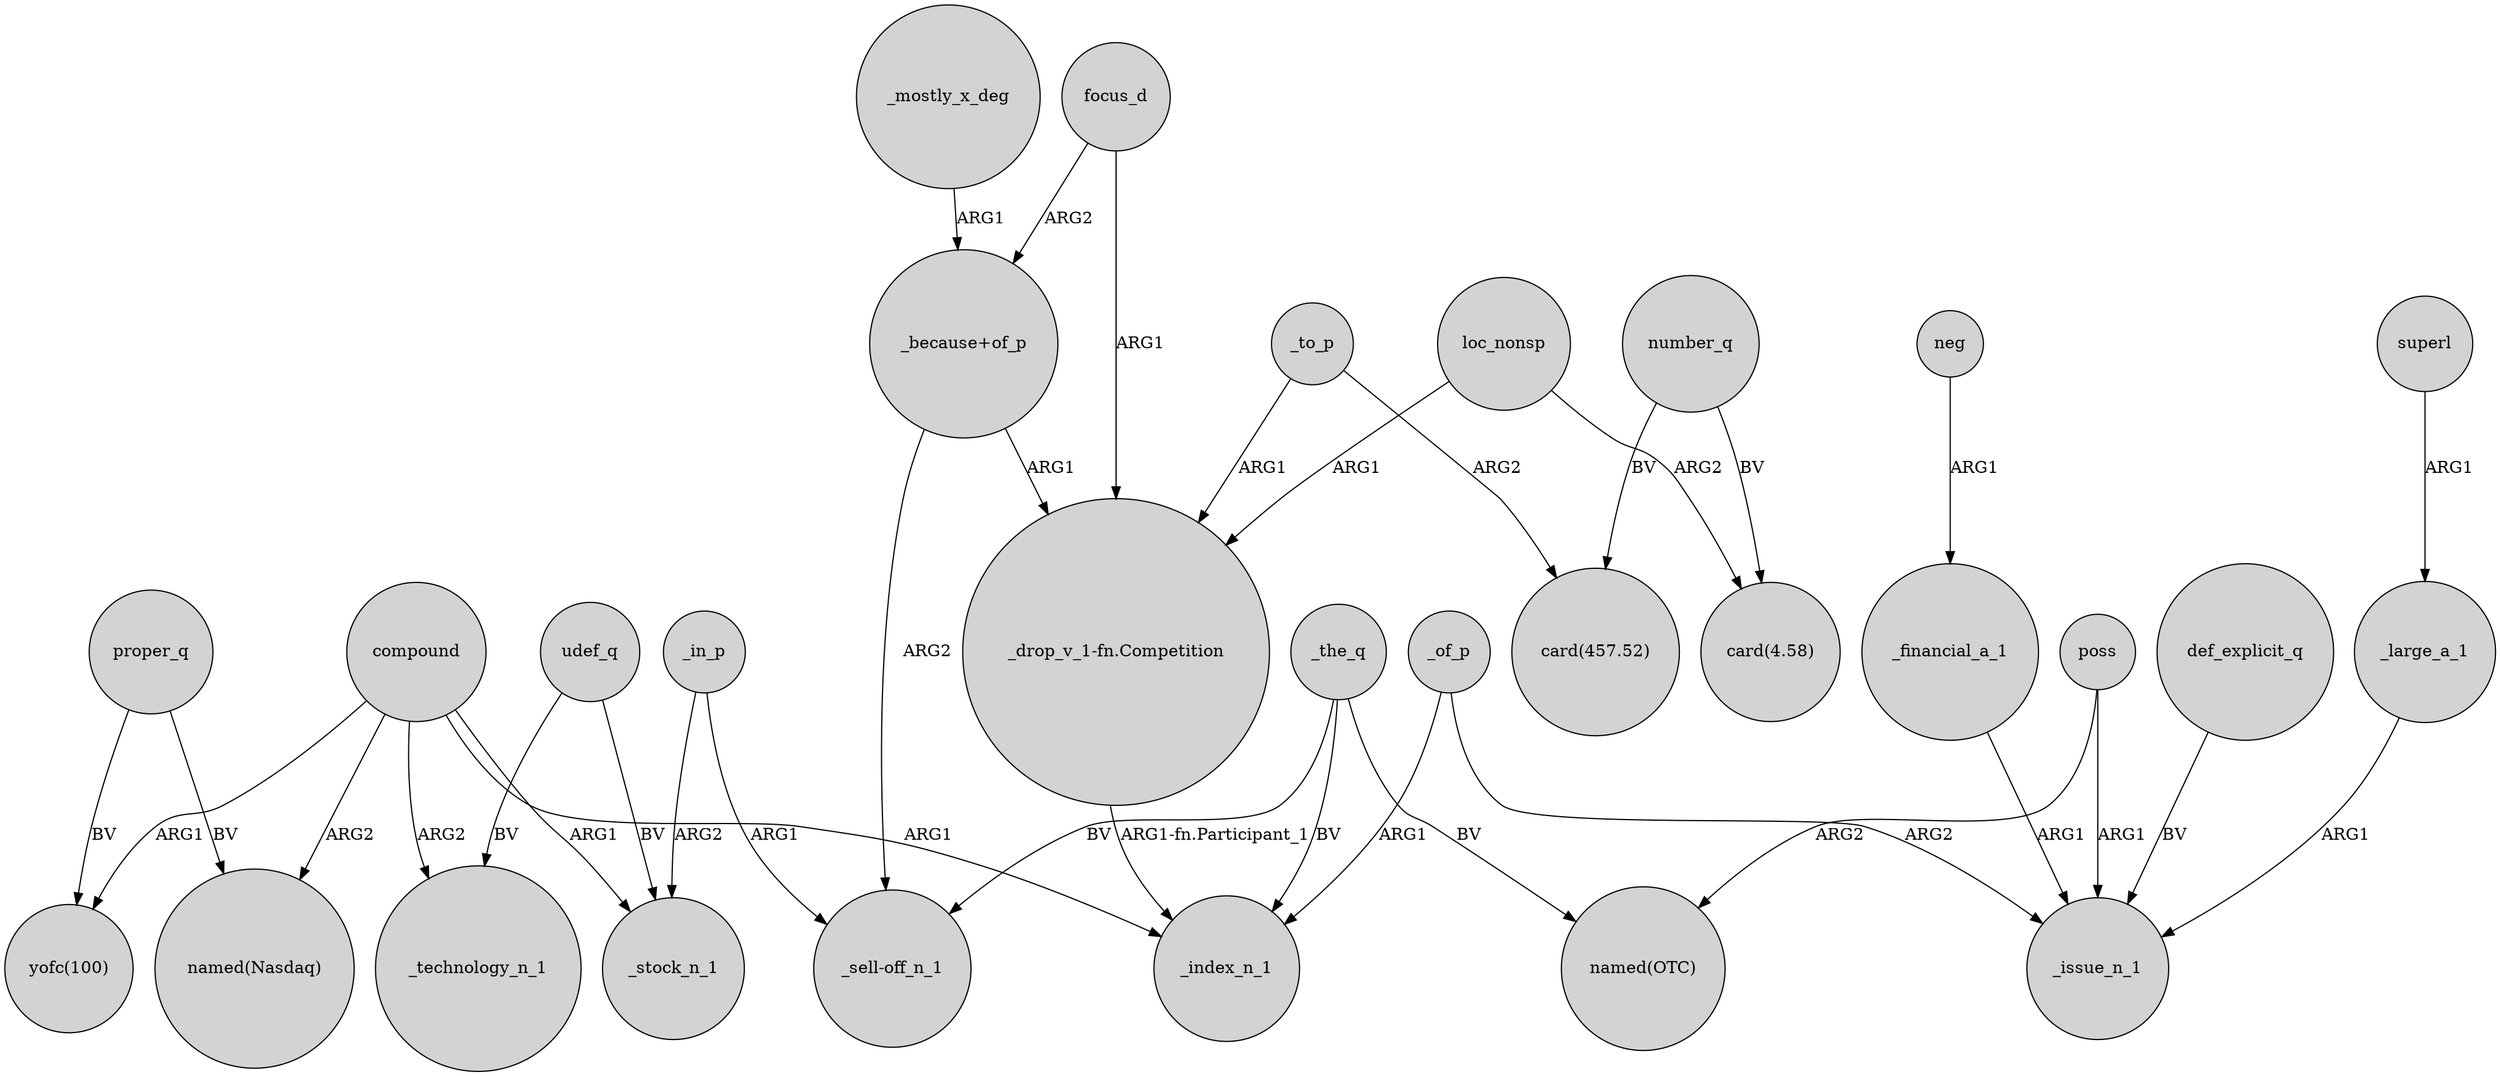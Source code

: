 digraph {
	node [shape=circle style=filled]
	_to_p -> "_drop_v_1-fn.Competition" [label=ARG1]
	def_explicit_q -> _issue_n_1 [label=BV]
	_in_p -> "_sell-off_n_1" [label=ARG1]
	compound -> "yofc(100)" [label=ARG1]
	proper_q -> "named(Nasdaq)" [label=BV]
	superl -> _large_a_1 [label=ARG1]
	loc_nonsp -> "card(4.58)" [label=ARG2]
	_of_p -> _issue_n_1 [label=ARG2]
	"_because+of_p" -> "_drop_v_1-fn.Competition" [label=ARG1]
	loc_nonsp -> "_drop_v_1-fn.Competition" [label=ARG1]
	_financial_a_1 -> _issue_n_1 [label=ARG1]
	_the_q -> _index_n_1 [label=BV]
	poss -> _issue_n_1 [label=ARG1]
	_the_q -> "_sell-off_n_1" [label=BV]
	number_q -> "card(457.52)" [label=BV]
	compound -> _stock_n_1 [label=ARG1]
	udef_q -> _technology_n_1 [label=BV]
	compound -> _technology_n_1 [label=ARG2]
	udef_q -> _stock_n_1 [label=BV]
	"_drop_v_1-fn.Competition" -> _index_n_1 [label="ARG1-fn.Participant_1"]
	neg -> _financial_a_1 [label=ARG1]
	_in_p -> _stock_n_1 [label=ARG2]
	number_q -> "card(4.58)" [label=BV]
	focus_d -> "_drop_v_1-fn.Competition" [label=ARG1]
	focus_d -> "_because+of_p" [label=ARG2]
	_the_q -> "named(OTC)" [label=BV]
	_large_a_1 -> _issue_n_1 [label=ARG1]
	"_because+of_p" -> "_sell-off_n_1" [label=ARG2]
	poss -> "named(OTC)" [label=ARG2]
	compound -> _index_n_1 [label=ARG1]
	_to_p -> "card(457.52)" [label=ARG2]
	_of_p -> _index_n_1 [label=ARG1]
	proper_q -> "yofc(100)" [label=BV]
	compound -> "named(Nasdaq)" [label=ARG2]
	_mostly_x_deg -> "_because+of_p" [label=ARG1]
}

